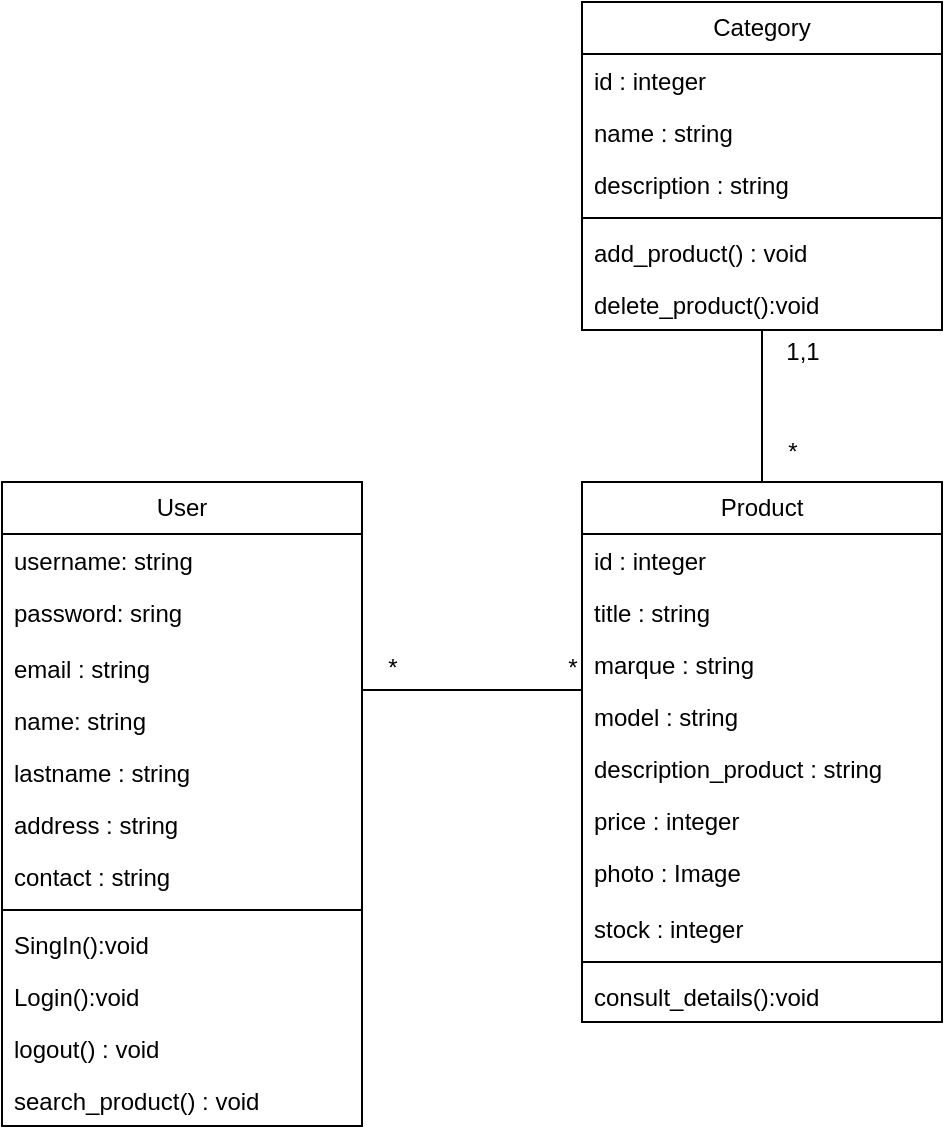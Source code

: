 <mxfile version="24.8.3">
  <diagram name="Page-1" id="01twt-xUxaP7ii8KmSlC">
    <mxGraphModel dx="1059" dy="595" grid="1" gridSize="10" guides="1" tooltips="1" connect="1" arrows="1" fold="1" page="1" pageScale="1" pageWidth="850" pageHeight="1100" math="0" shadow="0">
      <root>
        <mxCell id="0" />
        <mxCell id="1" parent="0" />
        <mxCell id="b2aRrlT9ETTsLR3An_oQ-1" value="Product" style="swimlane;fontStyle=0;childLayout=stackLayout;horizontal=1;startSize=26;fillColor=none;horizontalStack=0;resizeParent=1;resizeParentMax=0;resizeLast=0;collapsible=1;marginBottom=0;whiteSpace=wrap;html=1;" vertex="1" parent="1">
          <mxGeometry x="330" y="290" width="180" height="270" as="geometry" />
        </mxCell>
        <mxCell id="b2aRrlT9ETTsLR3An_oQ-2" value="id : integer" style="text;strokeColor=none;fillColor=none;align=left;verticalAlign=top;spacingLeft=4;spacingRight=4;overflow=hidden;rotatable=0;points=[[0,0.5],[1,0.5]];portConstraint=eastwest;whiteSpace=wrap;html=1;" vertex="1" parent="b2aRrlT9ETTsLR3An_oQ-1">
          <mxGeometry y="26" width="180" height="26" as="geometry" />
        </mxCell>
        <mxCell id="b2aRrlT9ETTsLR3An_oQ-3" value="title : string" style="text;strokeColor=none;fillColor=none;align=left;verticalAlign=top;spacingLeft=4;spacingRight=4;overflow=hidden;rotatable=0;points=[[0,0.5],[1,0.5]];portConstraint=eastwest;whiteSpace=wrap;html=1;" vertex="1" parent="b2aRrlT9ETTsLR3An_oQ-1">
          <mxGeometry y="52" width="180" height="26" as="geometry" />
        </mxCell>
        <mxCell id="b2aRrlT9ETTsLR3An_oQ-38" value="marque : string" style="text;strokeColor=none;fillColor=none;align=left;verticalAlign=top;spacingLeft=4;spacingRight=4;overflow=hidden;rotatable=0;points=[[0,0.5],[1,0.5]];portConstraint=eastwest;whiteSpace=wrap;html=1;" vertex="1" parent="b2aRrlT9ETTsLR3An_oQ-1">
          <mxGeometry y="78" width="180" height="26" as="geometry" />
        </mxCell>
        <mxCell id="b2aRrlT9ETTsLR3An_oQ-39" value="model : string" style="text;strokeColor=none;fillColor=none;align=left;verticalAlign=top;spacingLeft=4;spacingRight=4;overflow=hidden;rotatable=0;points=[[0,0.5],[1,0.5]];portConstraint=eastwest;whiteSpace=wrap;html=1;" vertex="1" parent="b2aRrlT9ETTsLR3An_oQ-1">
          <mxGeometry y="104" width="180" height="26" as="geometry" />
        </mxCell>
        <mxCell id="b2aRrlT9ETTsLR3An_oQ-23" value="description_product : string" style="text;strokeColor=none;fillColor=none;align=left;verticalAlign=top;spacingLeft=4;spacingRight=4;overflow=hidden;rotatable=0;points=[[0,0.5],[1,0.5]];portConstraint=eastwest;whiteSpace=wrap;html=1;" vertex="1" parent="b2aRrlT9ETTsLR3An_oQ-1">
          <mxGeometry y="130" width="180" height="26" as="geometry" />
        </mxCell>
        <mxCell id="b2aRrlT9ETTsLR3An_oQ-21" value="price : integer" style="text;strokeColor=none;fillColor=none;align=left;verticalAlign=top;spacingLeft=4;spacingRight=4;overflow=hidden;rotatable=0;points=[[0,0.5],[1,0.5]];portConstraint=eastwest;whiteSpace=wrap;html=1;" vertex="1" parent="b2aRrlT9ETTsLR3An_oQ-1">
          <mxGeometry y="156" width="180" height="26" as="geometry" />
        </mxCell>
        <mxCell id="b2aRrlT9ETTsLR3An_oQ-22" value="photo : Image" style="text;strokeColor=none;fillColor=none;align=left;verticalAlign=top;spacingLeft=4;spacingRight=4;overflow=hidden;rotatable=0;points=[[0,0.5],[1,0.5]];portConstraint=eastwest;whiteSpace=wrap;html=1;" vertex="1" parent="b2aRrlT9ETTsLR3An_oQ-1">
          <mxGeometry y="182" width="180" height="28" as="geometry" />
        </mxCell>
        <mxCell id="b2aRrlT9ETTsLR3An_oQ-28" value="stock : integer" style="text;strokeColor=none;fillColor=none;align=left;verticalAlign=top;spacingLeft=4;spacingRight=4;overflow=hidden;rotatable=0;points=[[0,0.5],[1,0.5]];portConstraint=eastwest;whiteSpace=wrap;html=1;" vertex="1" parent="b2aRrlT9ETTsLR3An_oQ-1">
          <mxGeometry y="210" width="180" height="26" as="geometry" />
        </mxCell>
        <mxCell id="b2aRrlT9ETTsLR3An_oQ-37" value="" style="line;strokeWidth=1;fillColor=none;align=left;verticalAlign=middle;spacingTop=-1;spacingLeft=3;spacingRight=3;rotatable=0;labelPosition=right;points=[];portConstraint=eastwest;strokeColor=inherit;" vertex="1" parent="b2aRrlT9ETTsLR3An_oQ-1">
          <mxGeometry y="236" width="180" height="8" as="geometry" />
        </mxCell>
        <mxCell id="b2aRrlT9ETTsLR3An_oQ-36" value="consult_details():void" style="text;strokeColor=none;fillColor=none;align=left;verticalAlign=top;spacingLeft=4;spacingRight=4;overflow=hidden;rotatable=0;points=[[0,0.5],[1,0.5]];portConstraint=eastwest;whiteSpace=wrap;html=1;" vertex="1" parent="b2aRrlT9ETTsLR3An_oQ-1">
          <mxGeometry y="244" width="180" height="26" as="geometry" />
        </mxCell>
        <mxCell id="b2aRrlT9ETTsLR3An_oQ-5" value="User" style="swimlane;fontStyle=0;childLayout=stackLayout;horizontal=1;startSize=26;fillColor=none;horizontalStack=0;resizeParent=1;resizeParentMax=0;resizeLast=0;collapsible=1;marginBottom=0;whiteSpace=wrap;html=1;" vertex="1" parent="1">
          <mxGeometry x="40" y="290" width="180" height="322" as="geometry" />
        </mxCell>
        <mxCell id="b2aRrlT9ETTsLR3An_oQ-6" value="username: string" style="text;strokeColor=none;fillColor=none;align=left;verticalAlign=top;spacingLeft=4;spacingRight=4;overflow=hidden;rotatable=0;points=[[0,0.5],[1,0.5]];portConstraint=eastwest;whiteSpace=wrap;html=1;" vertex="1" parent="b2aRrlT9ETTsLR3An_oQ-5">
          <mxGeometry y="26" width="180" height="26" as="geometry" />
        </mxCell>
        <mxCell id="b2aRrlT9ETTsLR3An_oQ-7" value="password: sring" style="text;strokeColor=none;fillColor=none;align=left;verticalAlign=top;spacingLeft=4;spacingRight=4;overflow=hidden;rotatable=0;points=[[0,0.5],[1,0.5]];portConstraint=eastwest;whiteSpace=wrap;html=1;" vertex="1" parent="b2aRrlT9ETTsLR3An_oQ-5">
          <mxGeometry y="52" width="180" height="28" as="geometry" />
        </mxCell>
        <mxCell id="b2aRrlT9ETTsLR3An_oQ-8" value="email : string" style="text;strokeColor=none;fillColor=none;align=left;verticalAlign=top;spacingLeft=4;spacingRight=4;overflow=hidden;rotatable=0;points=[[0,0.5],[1,0.5]];portConstraint=eastwest;whiteSpace=wrap;html=1;" vertex="1" parent="b2aRrlT9ETTsLR3An_oQ-5">
          <mxGeometry y="80" width="180" height="26" as="geometry" />
        </mxCell>
        <mxCell id="b2aRrlT9ETTsLR3An_oQ-24" value="name: string" style="text;strokeColor=none;fillColor=none;align=left;verticalAlign=top;spacingLeft=4;spacingRight=4;overflow=hidden;rotatable=0;points=[[0,0.5],[1,0.5]];portConstraint=eastwest;whiteSpace=wrap;html=1;" vertex="1" parent="b2aRrlT9ETTsLR3An_oQ-5">
          <mxGeometry y="106" width="180" height="26" as="geometry" />
        </mxCell>
        <mxCell id="b2aRrlT9ETTsLR3An_oQ-25" value="lastname : string" style="text;strokeColor=none;fillColor=none;align=left;verticalAlign=top;spacingLeft=4;spacingRight=4;overflow=hidden;rotatable=0;points=[[0,0.5],[1,0.5]];portConstraint=eastwest;whiteSpace=wrap;html=1;" vertex="1" parent="b2aRrlT9ETTsLR3An_oQ-5">
          <mxGeometry y="132" width="180" height="26" as="geometry" />
        </mxCell>
        <mxCell id="b2aRrlT9ETTsLR3An_oQ-53" value="address : string" style="text;strokeColor=none;fillColor=none;align=left;verticalAlign=top;spacingLeft=4;spacingRight=4;overflow=hidden;rotatable=0;points=[[0,0.5],[1,0.5]];portConstraint=eastwest;whiteSpace=wrap;html=1;" vertex="1" parent="b2aRrlT9ETTsLR3An_oQ-5">
          <mxGeometry y="158" width="180" height="26" as="geometry" />
        </mxCell>
        <mxCell id="b2aRrlT9ETTsLR3An_oQ-54" value="contact : string" style="text;strokeColor=none;fillColor=none;align=left;verticalAlign=top;spacingLeft=4;spacingRight=4;overflow=hidden;rotatable=0;points=[[0,0.5],[1,0.5]];portConstraint=eastwest;whiteSpace=wrap;html=1;" vertex="1" parent="b2aRrlT9ETTsLR3An_oQ-5">
          <mxGeometry y="184" width="180" height="26" as="geometry" />
        </mxCell>
        <mxCell id="b2aRrlT9ETTsLR3An_oQ-20" value="" style="line;strokeWidth=1;fillColor=none;align=left;verticalAlign=middle;spacingTop=-1;spacingLeft=3;spacingRight=3;rotatable=0;labelPosition=right;points=[];portConstraint=eastwest;strokeColor=inherit;" vertex="1" parent="b2aRrlT9ETTsLR3An_oQ-5">
          <mxGeometry y="210" width="180" height="8" as="geometry" />
        </mxCell>
        <mxCell id="b2aRrlT9ETTsLR3An_oQ-19" value="SingIn():void" style="text;strokeColor=none;fillColor=none;align=left;verticalAlign=top;spacingLeft=4;spacingRight=4;overflow=hidden;rotatable=0;points=[[0,0.5],[1,0.5]];portConstraint=eastwest;whiteSpace=wrap;html=1;" vertex="1" parent="b2aRrlT9ETTsLR3An_oQ-5">
          <mxGeometry y="218" width="180" height="26" as="geometry" />
        </mxCell>
        <mxCell id="b2aRrlT9ETTsLR3An_oQ-26" value="Login():void" style="text;strokeColor=none;fillColor=none;align=left;verticalAlign=top;spacingLeft=4;spacingRight=4;overflow=hidden;rotatable=0;points=[[0,0.5],[1,0.5]];portConstraint=eastwest;whiteSpace=wrap;html=1;" vertex="1" parent="b2aRrlT9ETTsLR3An_oQ-5">
          <mxGeometry y="244" width="180" height="26" as="geometry" />
        </mxCell>
        <mxCell id="b2aRrlT9ETTsLR3An_oQ-55" value="logout() : void" style="text;strokeColor=none;fillColor=none;align=left;verticalAlign=top;spacingLeft=4;spacingRight=4;overflow=hidden;rotatable=0;points=[[0,0.5],[1,0.5]];portConstraint=eastwest;whiteSpace=wrap;html=1;" vertex="1" parent="b2aRrlT9ETTsLR3An_oQ-5">
          <mxGeometry y="270" width="180" height="26" as="geometry" />
        </mxCell>
        <mxCell id="b2aRrlT9ETTsLR3An_oQ-27" value="search_product() : void" style="text;strokeColor=none;fillColor=none;align=left;verticalAlign=top;spacingLeft=4;spacingRight=4;overflow=hidden;rotatable=0;points=[[0,0.5],[1,0.5]];portConstraint=eastwest;whiteSpace=wrap;html=1;" vertex="1" parent="b2aRrlT9ETTsLR3An_oQ-5">
          <mxGeometry y="296" width="180" height="26" as="geometry" />
        </mxCell>
        <mxCell id="b2aRrlT9ETTsLR3An_oQ-30" value="" style="line;strokeWidth=1;fillColor=none;align=left;verticalAlign=middle;spacingTop=-1;spacingLeft=3;spacingRight=3;rotatable=0;labelPosition=right;points=[];portConstraint=eastwest;strokeColor=inherit;" vertex="1" parent="1">
          <mxGeometry x="220" y="390" width="110" height="8" as="geometry" />
        </mxCell>
        <mxCell id="b2aRrlT9ETTsLR3An_oQ-34" value="*" style="text;html=1;align=center;verticalAlign=middle;resizable=0;points=[];autosize=1;strokeColor=none;fillColor=none;" vertex="1" parent="1">
          <mxGeometry x="220" y="368" width="30" height="30" as="geometry" />
        </mxCell>
        <mxCell id="b2aRrlT9ETTsLR3An_oQ-35" value="*" style="text;html=1;align=center;verticalAlign=middle;resizable=0;points=[];autosize=1;strokeColor=none;fillColor=none;" vertex="1" parent="1">
          <mxGeometry x="310" y="368" width="30" height="30" as="geometry" />
        </mxCell>
        <mxCell id="b2aRrlT9ETTsLR3An_oQ-49" style="edgeStyle=none;rounded=0;orthogonalLoop=1;jettySize=auto;html=1;exitX=0.5;exitY=1;exitDx=0;exitDy=0;entryX=0.5;entryY=0;entryDx=0;entryDy=0;endArrow=none;endFill=0;" edge="1" parent="1" source="b2aRrlT9ETTsLR3An_oQ-41" target="b2aRrlT9ETTsLR3An_oQ-1">
          <mxGeometry relative="1" as="geometry" />
        </mxCell>
        <mxCell id="b2aRrlT9ETTsLR3An_oQ-41" value="Category" style="swimlane;fontStyle=0;childLayout=stackLayout;horizontal=1;startSize=26;fillColor=none;horizontalStack=0;resizeParent=1;resizeParentMax=0;resizeLast=0;collapsible=1;marginBottom=0;whiteSpace=wrap;html=1;" vertex="1" parent="1">
          <mxGeometry x="330" y="50" width="180" height="164" as="geometry" />
        </mxCell>
        <mxCell id="b2aRrlT9ETTsLR3An_oQ-42" value="id : integer" style="text;strokeColor=none;fillColor=none;align=left;verticalAlign=top;spacingLeft=4;spacingRight=4;overflow=hidden;rotatable=0;points=[[0,0.5],[1,0.5]];portConstraint=eastwest;whiteSpace=wrap;html=1;" vertex="1" parent="b2aRrlT9ETTsLR3An_oQ-41">
          <mxGeometry y="26" width="180" height="26" as="geometry" />
        </mxCell>
        <mxCell id="b2aRrlT9ETTsLR3An_oQ-43" value="name : string" style="text;strokeColor=none;fillColor=none;align=left;verticalAlign=top;spacingLeft=4;spacingRight=4;overflow=hidden;rotatable=0;points=[[0,0.5],[1,0.5]];portConstraint=eastwest;whiteSpace=wrap;html=1;" vertex="1" parent="b2aRrlT9ETTsLR3An_oQ-41">
          <mxGeometry y="52" width="180" height="26" as="geometry" />
        </mxCell>
        <mxCell id="b2aRrlT9ETTsLR3An_oQ-44" value="description : string" style="text;strokeColor=none;fillColor=none;align=left;verticalAlign=top;spacingLeft=4;spacingRight=4;overflow=hidden;rotatable=0;points=[[0,0.5],[1,0.5]];portConstraint=eastwest;whiteSpace=wrap;html=1;" vertex="1" parent="b2aRrlT9ETTsLR3An_oQ-41">
          <mxGeometry y="78" width="180" height="26" as="geometry" />
        </mxCell>
        <mxCell id="b2aRrlT9ETTsLR3An_oQ-52" value="" style="line;strokeWidth=1;fillColor=none;align=left;verticalAlign=middle;spacingTop=-1;spacingLeft=3;spacingRight=3;rotatable=0;labelPosition=right;points=[];portConstraint=eastwest;strokeColor=inherit;" vertex="1" parent="b2aRrlT9ETTsLR3An_oQ-41">
          <mxGeometry y="104" width="180" height="8" as="geometry" />
        </mxCell>
        <mxCell id="b2aRrlT9ETTsLR3An_oQ-46" value="add_product() : void" style="text;strokeColor=none;fillColor=none;align=left;verticalAlign=top;spacingLeft=4;spacingRight=4;overflow=hidden;rotatable=0;points=[[0,0.5],[1,0.5]];portConstraint=eastwest;whiteSpace=wrap;html=1;" vertex="1" parent="b2aRrlT9ETTsLR3An_oQ-41">
          <mxGeometry y="112" width="180" height="26" as="geometry" />
        </mxCell>
        <mxCell id="b2aRrlT9ETTsLR3An_oQ-45" value="delete_product():void" style="text;strokeColor=none;fillColor=none;align=left;verticalAlign=top;spacingLeft=4;spacingRight=4;overflow=hidden;rotatable=0;points=[[0,0.5],[1,0.5]];portConstraint=eastwest;whiteSpace=wrap;html=1;" vertex="1" parent="b2aRrlT9ETTsLR3An_oQ-41">
          <mxGeometry y="138" width="180" height="26" as="geometry" />
        </mxCell>
        <mxCell id="b2aRrlT9ETTsLR3An_oQ-50" value="1,1" style="text;html=1;align=center;verticalAlign=middle;resizable=0;points=[];autosize=1;strokeColor=none;fillColor=none;" vertex="1" parent="1">
          <mxGeometry x="420" y="210" width="40" height="30" as="geometry" />
        </mxCell>
        <mxCell id="b2aRrlT9ETTsLR3An_oQ-51" value="*" style="text;html=1;align=center;verticalAlign=middle;resizable=0;points=[];autosize=1;strokeColor=none;fillColor=none;" vertex="1" parent="1">
          <mxGeometry x="420" y="260" width="30" height="30" as="geometry" />
        </mxCell>
      </root>
    </mxGraphModel>
  </diagram>
</mxfile>

